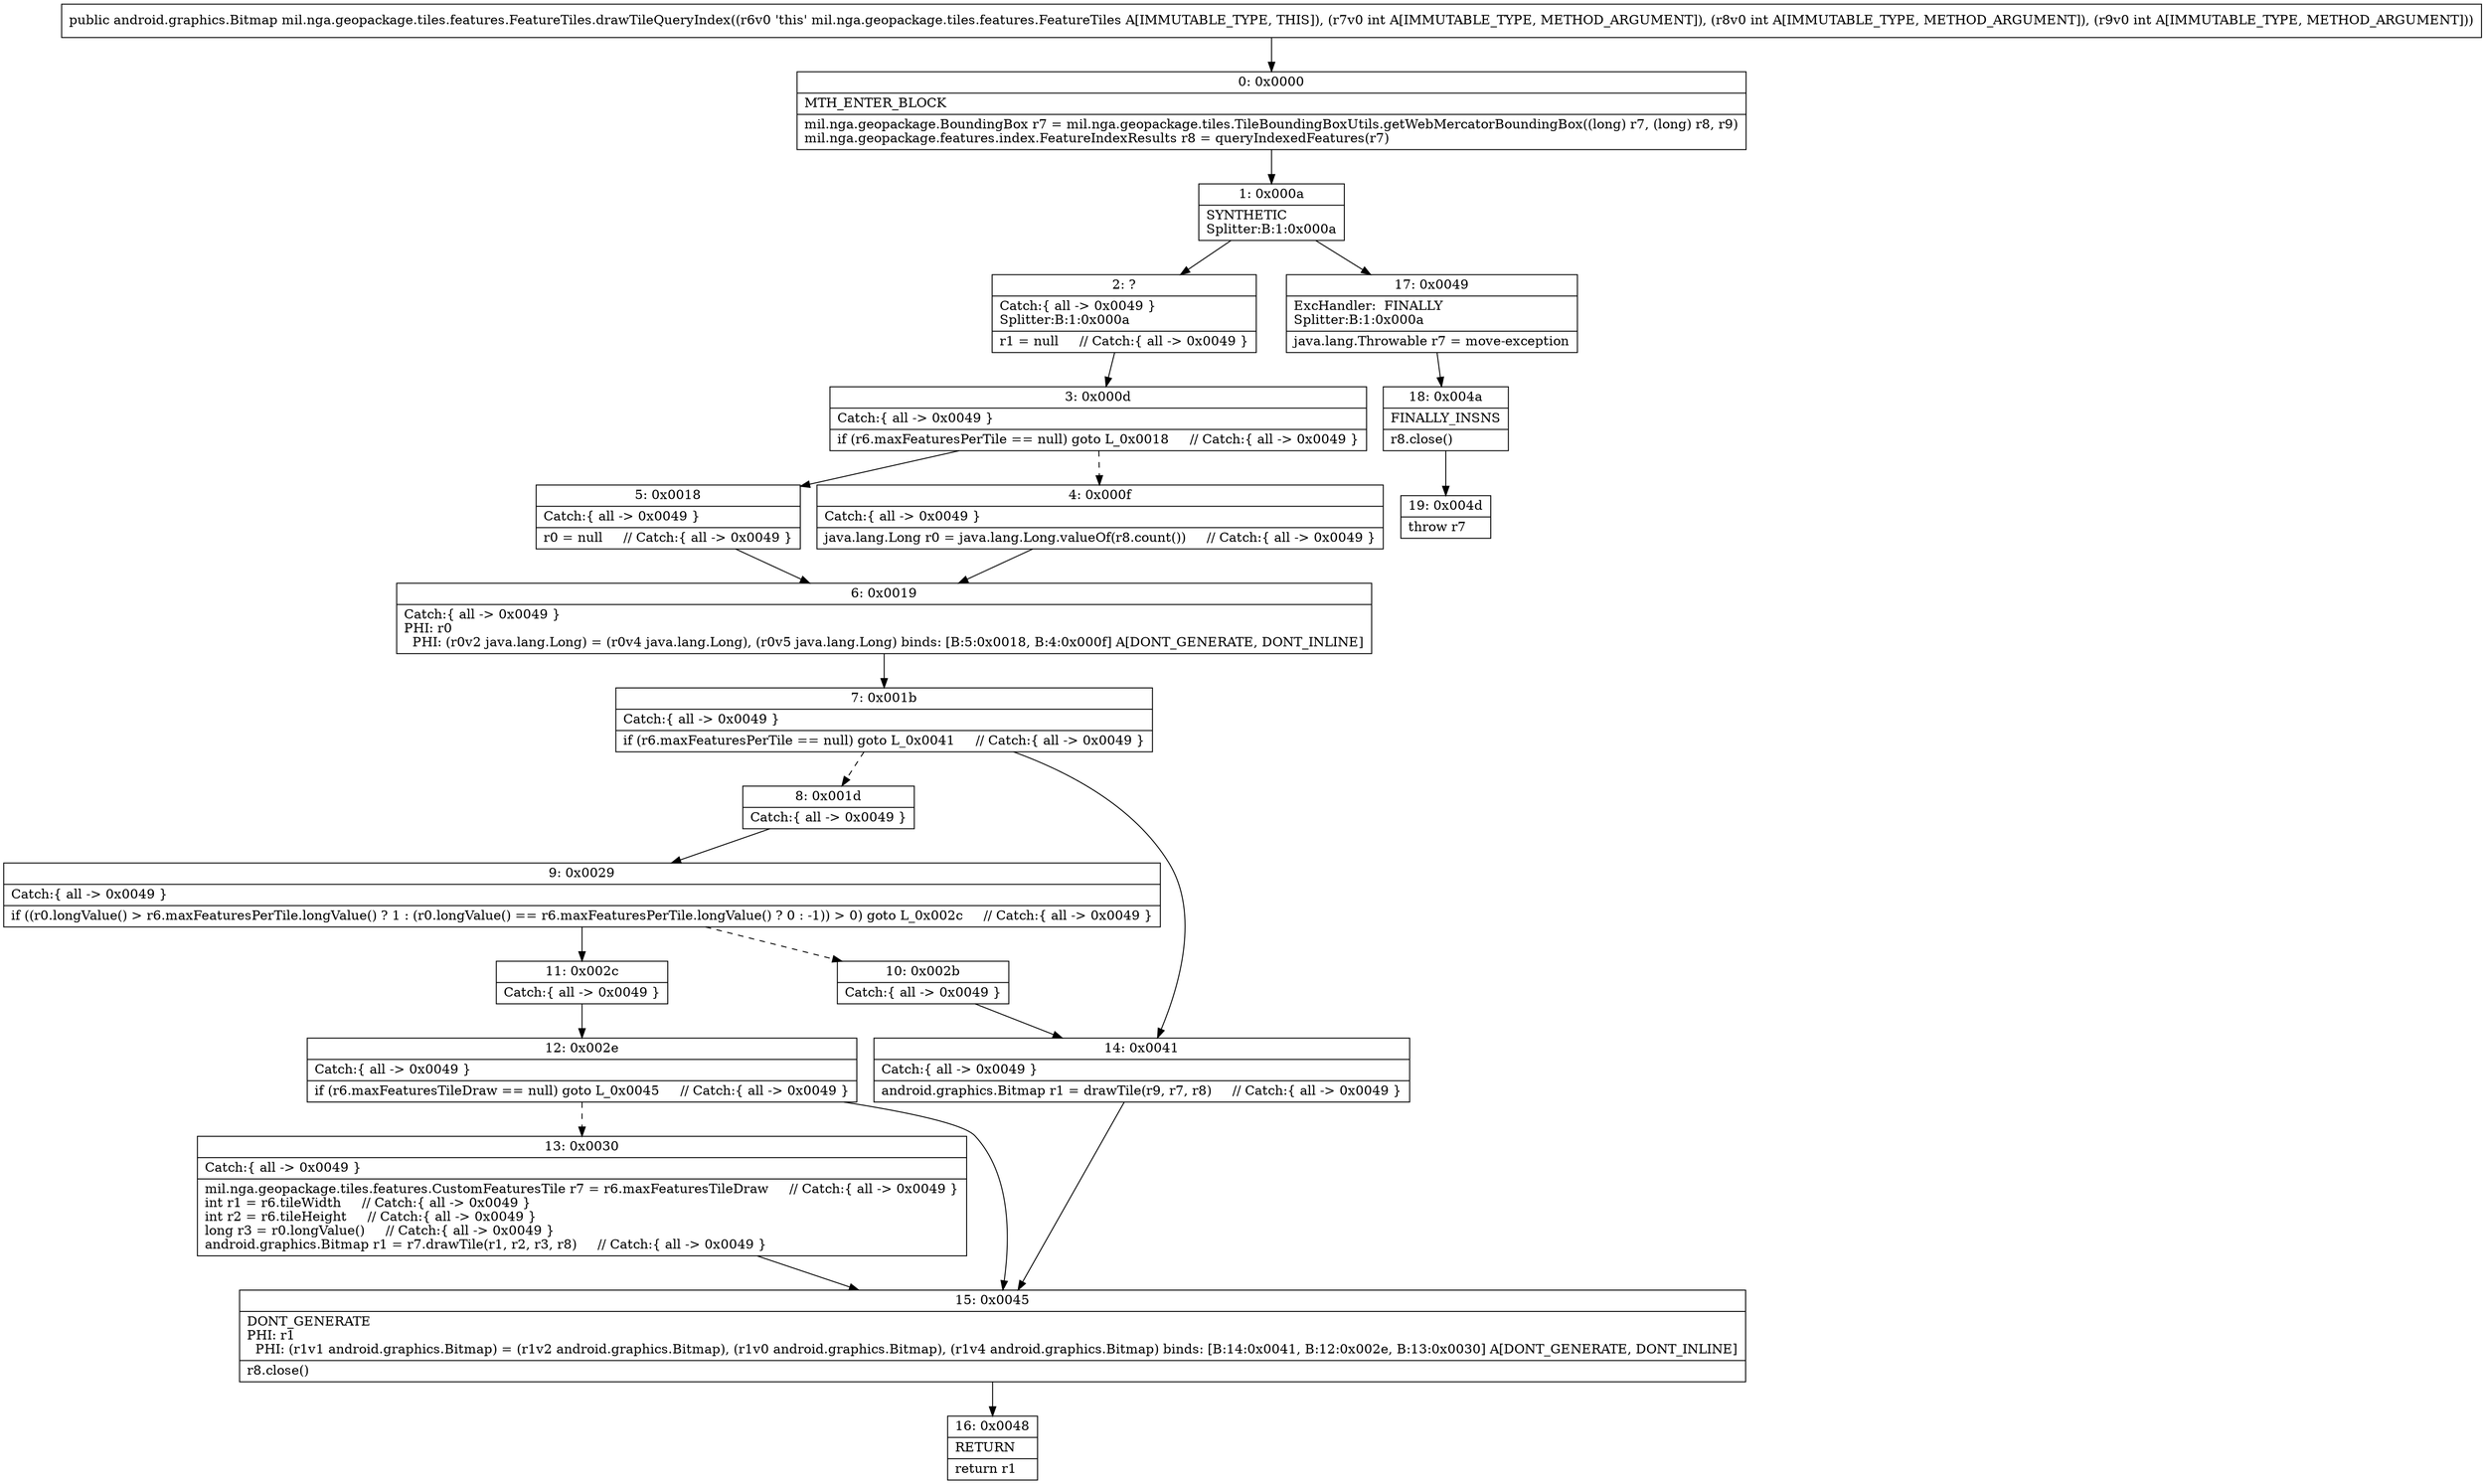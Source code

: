 digraph "CFG formil.nga.geopackage.tiles.features.FeatureTiles.drawTileQueryIndex(III)Landroid\/graphics\/Bitmap;" {
Node_0 [shape=record,label="{0\:\ 0x0000|MTH_ENTER_BLOCK\l|mil.nga.geopackage.BoundingBox r7 = mil.nga.geopackage.tiles.TileBoundingBoxUtils.getWebMercatorBoundingBox((long) r7, (long) r8, r9)\lmil.nga.geopackage.features.index.FeatureIndexResults r8 = queryIndexedFeatures(r7)\l}"];
Node_1 [shape=record,label="{1\:\ 0x000a|SYNTHETIC\lSplitter:B:1:0x000a\l}"];
Node_2 [shape=record,label="{2\:\ ?|Catch:\{ all \-\> 0x0049 \}\lSplitter:B:1:0x000a\l|r1 = null     \/\/ Catch:\{ all \-\> 0x0049 \}\l}"];
Node_3 [shape=record,label="{3\:\ 0x000d|Catch:\{ all \-\> 0x0049 \}\l|if (r6.maxFeaturesPerTile == null) goto L_0x0018     \/\/ Catch:\{ all \-\> 0x0049 \}\l}"];
Node_4 [shape=record,label="{4\:\ 0x000f|Catch:\{ all \-\> 0x0049 \}\l|java.lang.Long r0 = java.lang.Long.valueOf(r8.count())     \/\/ Catch:\{ all \-\> 0x0049 \}\l}"];
Node_5 [shape=record,label="{5\:\ 0x0018|Catch:\{ all \-\> 0x0049 \}\l|r0 = null     \/\/ Catch:\{ all \-\> 0x0049 \}\l}"];
Node_6 [shape=record,label="{6\:\ 0x0019|Catch:\{ all \-\> 0x0049 \}\lPHI: r0 \l  PHI: (r0v2 java.lang.Long) = (r0v4 java.lang.Long), (r0v5 java.lang.Long) binds: [B:5:0x0018, B:4:0x000f] A[DONT_GENERATE, DONT_INLINE]\l}"];
Node_7 [shape=record,label="{7\:\ 0x001b|Catch:\{ all \-\> 0x0049 \}\l|if (r6.maxFeaturesPerTile == null) goto L_0x0041     \/\/ Catch:\{ all \-\> 0x0049 \}\l}"];
Node_8 [shape=record,label="{8\:\ 0x001d|Catch:\{ all \-\> 0x0049 \}\l}"];
Node_9 [shape=record,label="{9\:\ 0x0029|Catch:\{ all \-\> 0x0049 \}\l|if ((r0.longValue() \> r6.maxFeaturesPerTile.longValue() ? 1 : (r0.longValue() == r6.maxFeaturesPerTile.longValue() ? 0 : \-1)) \> 0) goto L_0x002c     \/\/ Catch:\{ all \-\> 0x0049 \}\l}"];
Node_10 [shape=record,label="{10\:\ 0x002b|Catch:\{ all \-\> 0x0049 \}\l}"];
Node_11 [shape=record,label="{11\:\ 0x002c|Catch:\{ all \-\> 0x0049 \}\l}"];
Node_12 [shape=record,label="{12\:\ 0x002e|Catch:\{ all \-\> 0x0049 \}\l|if (r6.maxFeaturesTileDraw == null) goto L_0x0045     \/\/ Catch:\{ all \-\> 0x0049 \}\l}"];
Node_13 [shape=record,label="{13\:\ 0x0030|Catch:\{ all \-\> 0x0049 \}\l|mil.nga.geopackage.tiles.features.CustomFeaturesTile r7 = r6.maxFeaturesTileDraw     \/\/ Catch:\{ all \-\> 0x0049 \}\lint r1 = r6.tileWidth     \/\/ Catch:\{ all \-\> 0x0049 \}\lint r2 = r6.tileHeight     \/\/ Catch:\{ all \-\> 0x0049 \}\llong r3 = r0.longValue()     \/\/ Catch:\{ all \-\> 0x0049 \}\landroid.graphics.Bitmap r1 = r7.drawTile(r1, r2, r3, r8)     \/\/ Catch:\{ all \-\> 0x0049 \}\l}"];
Node_14 [shape=record,label="{14\:\ 0x0041|Catch:\{ all \-\> 0x0049 \}\l|android.graphics.Bitmap r1 = drawTile(r9, r7, r8)     \/\/ Catch:\{ all \-\> 0x0049 \}\l}"];
Node_15 [shape=record,label="{15\:\ 0x0045|DONT_GENERATE\lPHI: r1 \l  PHI: (r1v1 android.graphics.Bitmap) = (r1v2 android.graphics.Bitmap), (r1v0 android.graphics.Bitmap), (r1v4 android.graphics.Bitmap) binds: [B:14:0x0041, B:12:0x002e, B:13:0x0030] A[DONT_GENERATE, DONT_INLINE]\l|r8.close()\l}"];
Node_16 [shape=record,label="{16\:\ 0x0048|RETURN\l|return r1\l}"];
Node_17 [shape=record,label="{17\:\ 0x0049|ExcHandler:  FINALLY\lSplitter:B:1:0x000a\l|java.lang.Throwable r7 = move\-exception\l}"];
Node_18 [shape=record,label="{18\:\ 0x004a|FINALLY_INSNS\l|r8.close()\l}"];
Node_19 [shape=record,label="{19\:\ 0x004d|throw r7\l}"];
MethodNode[shape=record,label="{public android.graphics.Bitmap mil.nga.geopackage.tiles.features.FeatureTiles.drawTileQueryIndex((r6v0 'this' mil.nga.geopackage.tiles.features.FeatureTiles A[IMMUTABLE_TYPE, THIS]), (r7v0 int A[IMMUTABLE_TYPE, METHOD_ARGUMENT]), (r8v0 int A[IMMUTABLE_TYPE, METHOD_ARGUMENT]), (r9v0 int A[IMMUTABLE_TYPE, METHOD_ARGUMENT])) }"];
MethodNode -> Node_0;
Node_0 -> Node_1;
Node_1 -> Node_2;
Node_1 -> Node_17;
Node_2 -> Node_3;
Node_3 -> Node_4[style=dashed];
Node_3 -> Node_5;
Node_4 -> Node_6;
Node_5 -> Node_6;
Node_6 -> Node_7;
Node_7 -> Node_8[style=dashed];
Node_7 -> Node_14;
Node_8 -> Node_9;
Node_9 -> Node_10[style=dashed];
Node_9 -> Node_11;
Node_10 -> Node_14;
Node_11 -> Node_12;
Node_12 -> Node_13[style=dashed];
Node_12 -> Node_15;
Node_13 -> Node_15;
Node_14 -> Node_15;
Node_15 -> Node_16;
Node_17 -> Node_18;
Node_18 -> Node_19;
}

